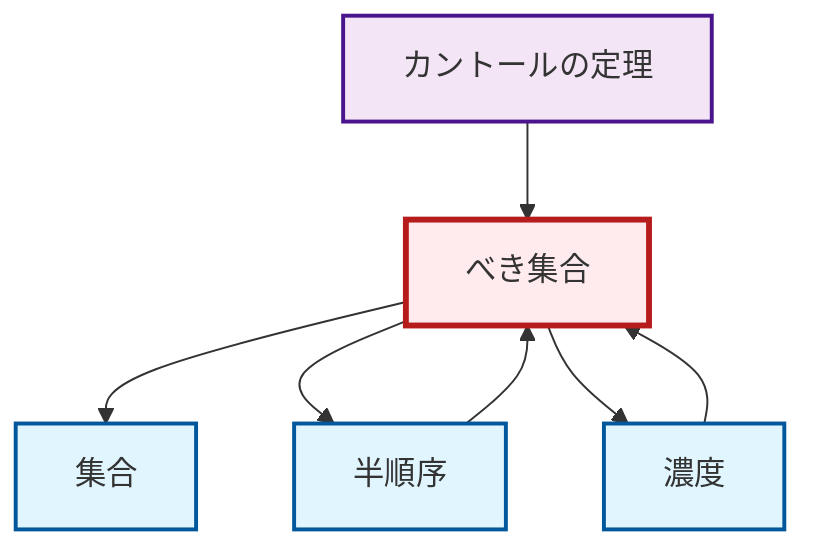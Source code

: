 graph TD
    classDef definition fill:#e1f5fe,stroke:#01579b,stroke-width:2px
    classDef theorem fill:#f3e5f5,stroke:#4a148c,stroke-width:2px
    classDef axiom fill:#fff3e0,stroke:#e65100,stroke-width:2px
    classDef example fill:#e8f5e9,stroke:#1b5e20,stroke-width:2px
    classDef current fill:#ffebee,stroke:#b71c1c,stroke-width:3px
    thm-cantor["カントールの定理"]:::theorem
    def-cardinality["濃度"]:::definition
    def-set["集合"]:::definition
    def-partial-order["半順序"]:::definition
    def-power-set["べき集合"]:::definition
    def-power-set --> def-set
    def-power-set --> def-partial-order
    def-cardinality --> def-power-set
    thm-cantor --> def-power-set
    def-partial-order --> def-power-set
    def-power-set --> def-cardinality
    class def-power-set current
